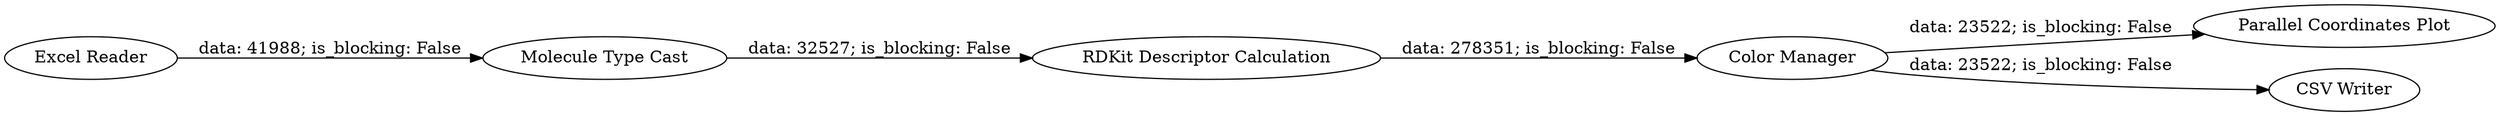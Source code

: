 digraph {
	"8087833095174531123_7" [label="Molecule Type Cast"]
	"8087833095174531123_8" [label="RDKit Descriptor Calculation"]
	"8087833095174531123_9" [label="Parallel Coordinates Plot"]
	"8087833095174531123_12" [label="Excel Reader"]
	"8087833095174531123_11" [label="CSV Writer"]
	"8087833095174531123_10" [label="Color Manager"]
	"8087833095174531123_10" -> "8087833095174531123_9" [label="data: 23522; is_blocking: False"]
	"8087833095174531123_7" -> "8087833095174531123_8" [label="data: 32527; is_blocking: False"]
	"8087833095174531123_10" -> "8087833095174531123_11" [label="data: 23522; is_blocking: False"]
	"8087833095174531123_8" -> "8087833095174531123_10" [label="data: 278351; is_blocking: False"]
	"8087833095174531123_12" -> "8087833095174531123_7" [label="data: 41988; is_blocking: False"]
	rankdir=LR
}
